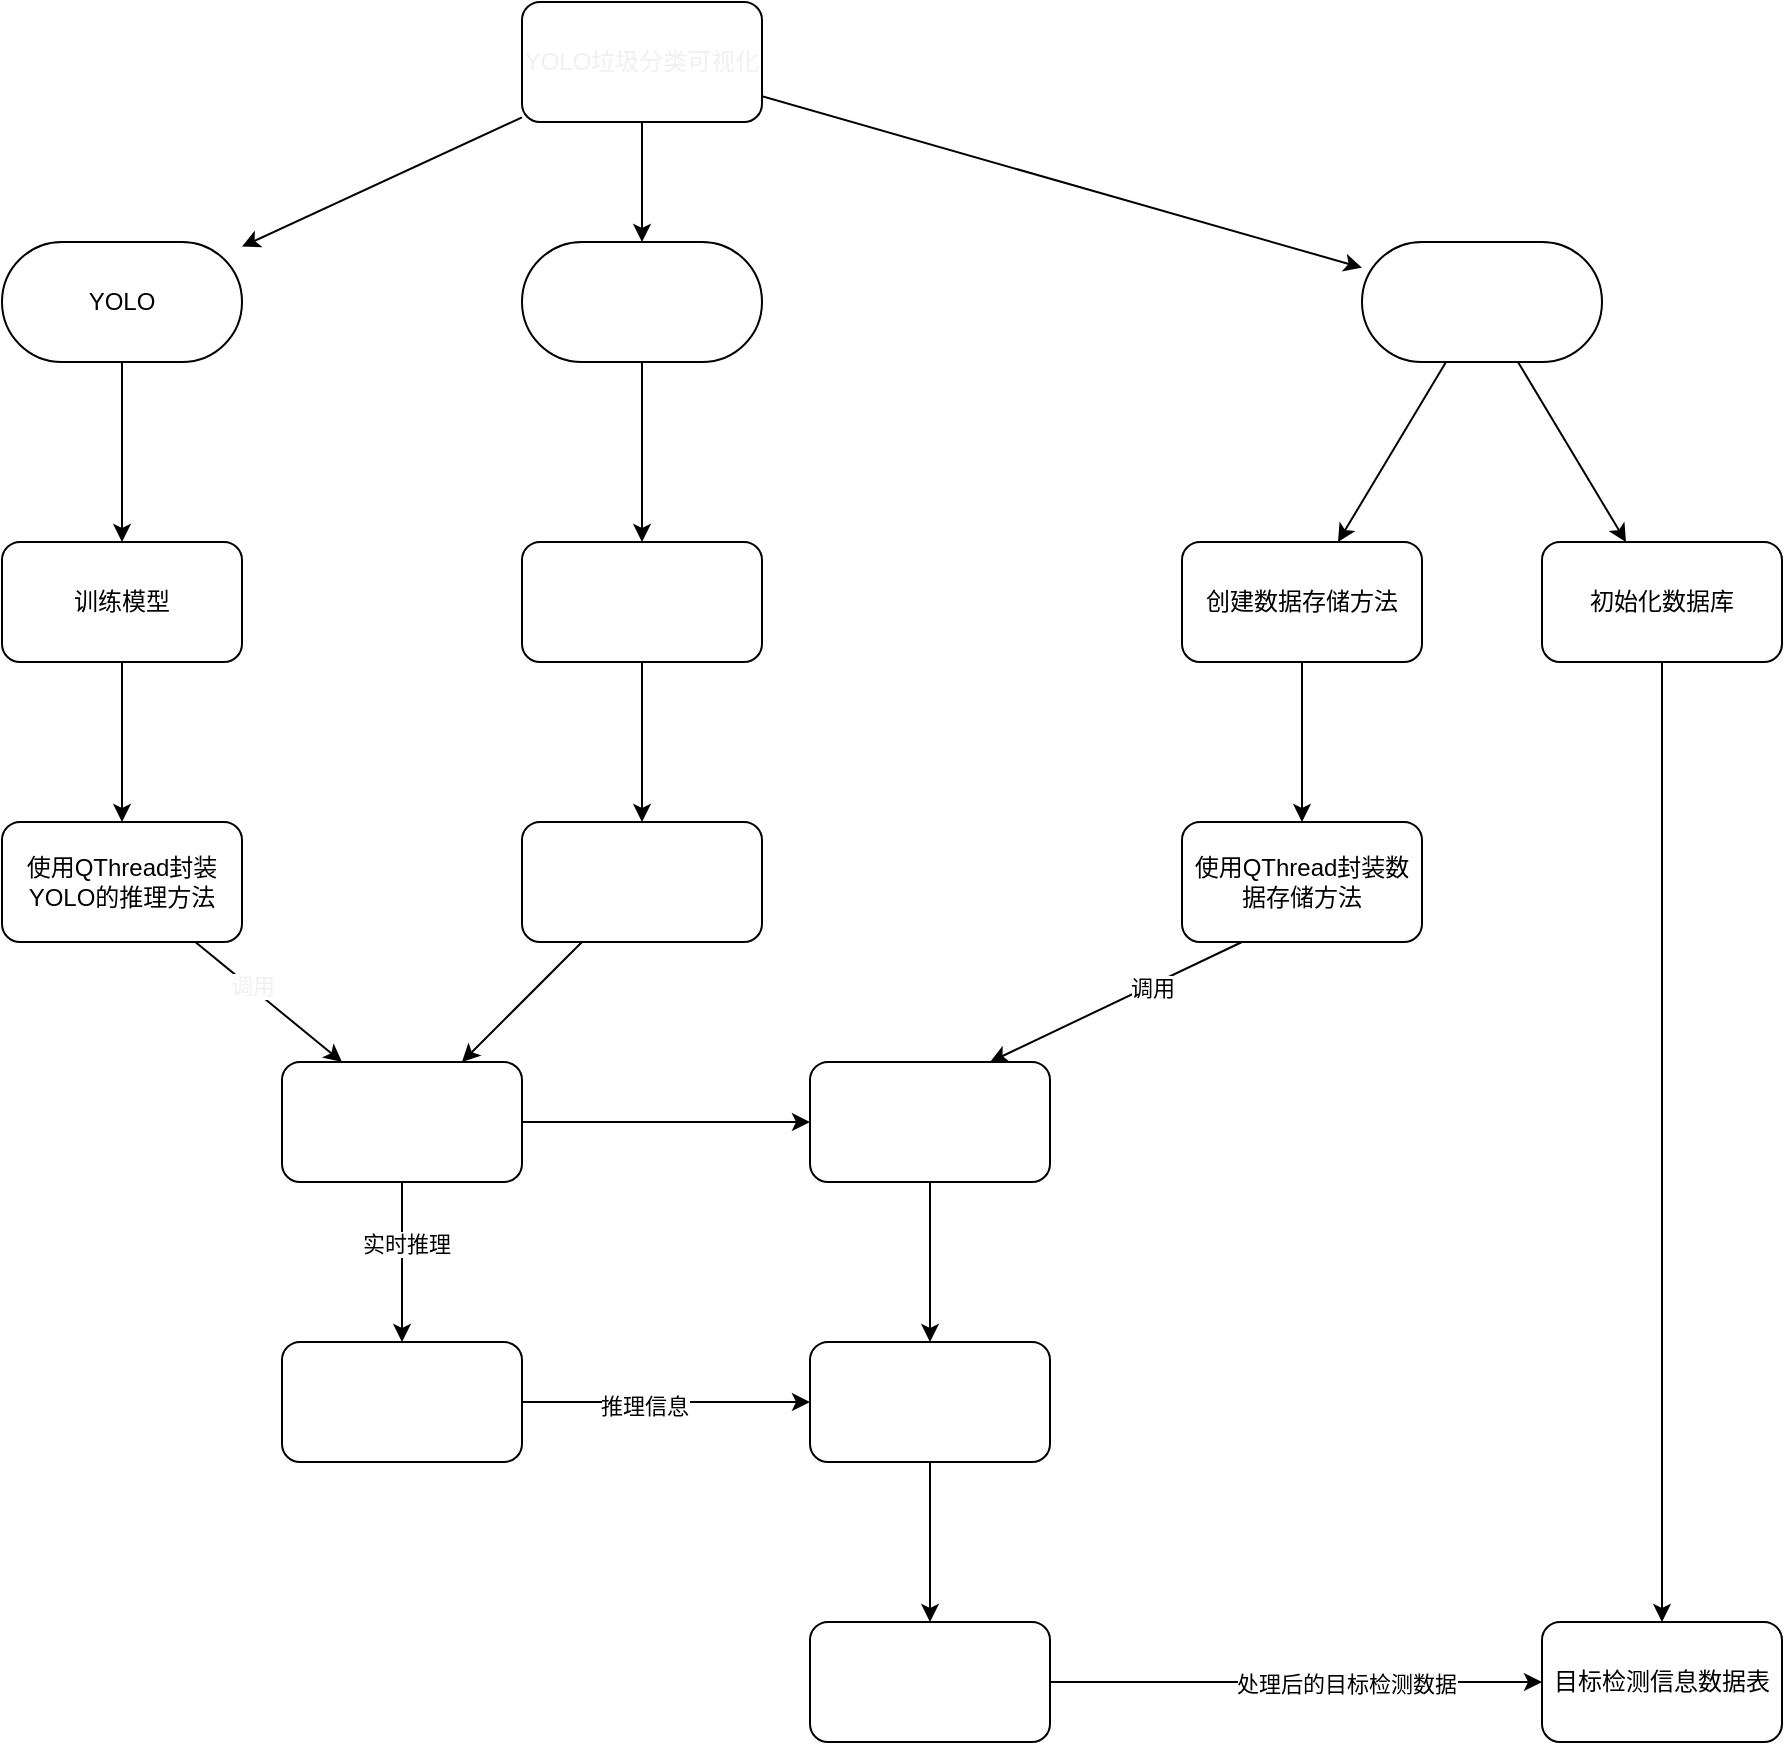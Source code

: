 <mxfile>
    <diagram id="VSE6AcKrzBix1ubeIogY" name="第 1 页">
        <mxGraphModel dx="1180" dy="951" grid="1" gridSize="10" guides="1" tooltips="1" connect="1" arrows="1" fold="1" page="1" pageScale="1" pageWidth="827" pageHeight="1169" math="0" shadow="0">
            <root>
                <mxCell id="0"/>
                <mxCell id="1" parent="0"/>
                <mxCell id="9" value="" style="edgeStyle=none;html=1;fontColor=#000000;" parent="1" source="2" target="8" edge="1">
                    <mxGeometry relative="1" as="geometry"/>
                </mxCell>
                <mxCell id="11" value="" style="edgeStyle=none;html=1;fontColor=#000000;verticalAlign=middle;" parent="1" source="2" target="10" edge="1">
                    <mxGeometry relative="1" as="geometry"/>
                </mxCell>
                <mxCell id="2" value="&lt;font&gt;YOLO垃圾分类可视化&lt;/font&gt;" style="rounded=1;whiteSpace=wrap;html=1;fontColor=#F0F0F0;" parent="1" vertex="1">
                    <mxGeometry x="270" y="90" width="120" height="60" as="geometry"/>
                </mxCell>
                <mxCell id="18" value="" style="edgeStyle=none;html=1;fontColor=#F0F0F0;" parent="1" source="3" target="17" edge="1">
                    <mxGeometry relative="1" as="geometry"/>
                </mxCell>
                <mxCell id="7" value="" style="endArrow=classic;html=1;fontColor=#000000;entryX=0.5;entryY=0;entryDx=0;entryDy=0;exitX=0.5;exitY=1;exitDx=0;exitDy=0;" parent="1" source="2" target="3" edge="1">
                    <mxGeometry width="50" height="50" relative="1" as="geometry">
                        <mxPoint x="240" y="220" as="sourcePoint"/>
                        <mxPoint x="290" y="170" as="targetPoint"/>
                    </mxGeometry>
                </mxCell>
                <mxCell id="3" value="UI" style="rounded=1;whiteSpace=wrap;html=1;fontColor=#FFFFFF;arcSize=50;" parent="1" vertex="1">
                    <mxGeometry x="270" y="210" width="120" height="60" as="geometry"/>
                </mxCell>
                <mxCell id="14" value="" style="edgeStyle=none;html=1;fontColor=#F0F0F0;" parent="1" source="8" target="13" edge="1">
                    <mxGeometry relative="1" as="geometry"/>
                </mxCell>
                <mxCell id="49" value="" style="edgeStyle=none;html=1;" edge="1" parent="1" source="8" target="48">
                    <mxGeometry relative="1" as="geometry"/>
                </mxCell>
                <mxCell id="8" value="&lt;font color=&quot;#ffffff&quot;&gt;数据库&lt;/font&gt;" style="whiteSpace=wrap;html=1;rounded=1;arcSize=50;" parent="1" vertex="1">
                    <mxGeometry x="690" y="210" width="120" height="60" as="geometry"/>
                </mxCell>
                <mxCell id="16" value="" style="edgeStyle=none;html=1;fontColor=#F0F0F0;" parent="1" source="10" target="15" edge="1">
                    <mxGeometry relative="1" as="geometry"/>
                </mxCell>
                <mxCell id="10" value="YOLO" style="whiteSpace=wrap;html=1;rounded=1;arcSize=50;" parent="1" vertex="1">
                    <mxGeometry x="10" y="210" width="120" height="60" as="geometry"/>
                </mxCell>
                <mxCell id="41" value="" style="edgeStyle=none;html=1;fontColor=#F0F0F0;" parent="1" source="13" target="40" edge="1">
                    <mxGeometry relative="1" as="geometry"/>
                </mxCell>
                <mxCell id="13" value="初始化数据库" style="whiteSpace=wrap;html=1;rounded=1;" parent="1" vertex="1">
                    <mxGeometry x="780" y="360" width="120" height="60" as="geometry"/>
                </mxCell>
                <mxCell id="20" value="" style="edgeStyle=none;html=1;fontColor=#F0F0F0;" parent="1" source="15" target="19" edge="1">
                    <mxGeometry relative="1" as="geometry"/>
                </mxCell>
                <mxCell id="15" value="训练模型" style="whiteSpace=wrap;html=1;rounded=1;" parent="1" vertex="1">
                    <mxGeometry x="10" y="360" width="120" height="60" as="geometry"/>
                </mxCell>
                <mxCell id="22" value="" style="edgeStyle=none;html=1;fontColor=#F0F0F0;" parent="1" source="17" target="21" edge="1">
                    <mxGeometry relative="1" as="geometry"/>
                </mxCell>
                <mxCell id="17" value="PYQT5实现可视化界面" style="whiteSpace=wrap;html=1;fontColor=#FFFFFF;rounded=1;" parent="1" vertex="1">
                    <mxGeometry x="270" y="360" width="120" height="60" as="geometry"/>
                </mxCell>
                <mxCell id="38" value="" style="edgeStyle=none;html=1;fontColor=#F0F0F0;entryX=0.25;entryY=0;entryDx=0;entryDy=0;" parent="1" source="19" target="45" edge="1">
                    <mxGeometry relative="1" as="geometry"/>
                </mxCell>
                <mxCell id="39" value="调用" style="edgeLabel;html=1;align=center;verticalAlign=middle;resizable=0;points=[];fontColor=#F0F0F0;" parent="38" vertex="1" connectable="0">
                    <mxGeometry x="-0.248" y="1" relative="1" as="geometry">
                        <mxPoint as="offset"/>
                    </mxGeometry>
                </mxCell>
                <mxCell id="19" value="使用QThread封装YOLO的推理方法" style="whiteSpace=wrap;html=1;rounded=1;" parent="1" vertex="1">
                    <mxGeometry x="10" y="500" width="120" height="60" as="geometry"/>
                </mxCell>
                <mxCell id="46" value="" style="edgeStyle=none;html=1;" edge="1" parent="1" source="21" target="45">
                    <mxGeometry relative="1" as="geometry"/>
                </mxCell>
                <mxCell id="21" value="信息推理信息" style="whiteSpace=wrap;html=1;fontColor=#FFFFFF;rounded=1;" parent="1" vertex="1">
                    <mxGeometry x="270" y="500" width="120" height="60" as="geometry"/>
                </mxCell>
                <mxCell id="40" value="目标检测信息数据表" style="whiteSpace=wrap;html=1;rounded=1;" parent="1" vertex="1">
                    <mxGeometry x="780" y="900" width="120" height="60" as="geometry"/>
                </mxCell>
                <mxCell id="59" value="" style="edgeStyle=none;html=1;" edge="1" parent="1" source="43" target="58">
                    <mxGeometry relative="1" as="geometry"/>
                </mxCell>
                <mxCell id="43" value="启用数据处理子线程" style="whiteSpace=wrap;html=1;fontColor=#FFFFFF;rounded=1;" vertex="1" parent="1">
                    <mxGeometry x="414" y="620" width="120" height="60" as="geometry"/>
                </mxCell>
                <mxCell id="56" value="" style="edgeStyle=none;html=1;" edge="1" parent="1" source="45" target="55">
                    <mxGeometry relative="1" as="geometry"/>
                </mxCell>
                <mxCell id="57" value="实时推理" style="edgeLabel;html=1;align=center;verticalAlign=middle;resizable=0;points=[];" vertex="1" connectable="0" parent="56">
                    <mxGeometry x="-0.242" y="2" relative="1" as="geometry">
                        <mxPoint as="offset"/>
                    </mxGeometry>
                </mxCell>
                <mxCell id="71" style="edgeStyle=none;html=1;exitX=1;exitY=0.5;exitDx=0;exitDy=0;entryX=0;entryY=0.5;entryDx=0;entryDy=0;" edge="1" parent="1" source="45" target="43">
                    <mxGeometry relative="1" as="geometry"/>
                </mxCell>
                <mxCell id="45" value="启用推理子线程" style="whiteSpace=wrap;html=1;fontColor=#FFFFFF;rounded=1;" vertex="1" parent="1">
                    <mxGeometry x="150" y="620" width="120" height="60" as="geometry"/>
                </mxCell>
                <mxCell id="51" value="" style="edgeStyle=none;html=1;" edge="1" parent="1" source="48" target="50">
                    <mxGeometry relative="1" as="geometry"/>
                </mxCell>
                <mxCell id="48" value="创建数据存储方法" style="whiteSpace=wrap;html=1;rounded=1;" vertex="1" parent="1">
                    <mxGeometry x="600" y="360" width="120" height="60" as="geometry"/>
                </mxCell>
                <mxCell id="50" value="&lt;span&gt;使用QThread封装数据存储方法&lt;/span&gt;" style="whiteSpace=wrap;html=1;rounded=1;" vertex="1" parent="1">
                    <mxGeometry x="600" y="500" width="120" height="60" as="geometry"/>
                </mxCell>
                <mxCell id="52" value="" style="endArrow=classic;html=1;entryX=0.75;entryY=0;entryDx=0;entryDy=0;exitX=0.25;exitY=1;exitDx=0;exitDy=0;" edge="1" parent="1" source="50" target="43">
                    <mxGeometry width="50" height="50" relative="1" as="geometry">
                        <mxPoint x="400" y="410" as="sourcePoint"/>
                        <mxPoint x="450" y="360" as="targetPoint"/>
                    </mxGeometry>
                </mxCell>
                <mxCell id="70" value="调用" style="edgeLabel;html=1;align=center;verticalAlign=middle;resizable=0;points=[];" vertex="1" connectable="0" parent="52">
                    <mxGeometry x="-0.272" y="1" relative="1" as="geometry">
                        <mxPoint as="offset"/>
                    </mxGeometry>
                </mxCell>
                <mxCell id="60" style="edgeStyle=none;html=1;" edge="1" parent="1" source="55" target="58">
                    <mxGeometry relative="1" as="geometry"/>
                </mxCell>
                <mxCell id="61" value="推理信息" style="edgeLabel;html=1;align=center;verticalAlign=middle;resizable=0;points=[];" vertex="1" connectable="0" parent="60">
                    <mxGeometry x="-0.155" y="-2" relative="1" as="geometry">
                        <mxPoint as="offset"/>
                    </mxGeometry>
                </mxCell>
                <mxCell id="55" value="推理结果" style="whiteSpace=wrap;html=1;fontColor=#FFFFFF;rounded=1;" vertex="1" parent="1">
                    <mxGeometry x="150" y="760" width="120" height="60" as="geometry"/>
                </mxCell>
                <mxCell id="65" value="" style="edgeStyle=none;html=1;" edge="1" parent="1" source="58" target="64">
                    <mxGeometry relative="1" as="geometry"/>
                </mxCell>
                <mxCell id="58" value="数据处理子线程" style="whiteSpace=wrap;html=1;fontColor=#FFFFFF;rounded=1;" vertex="1" parent="1">
                    <mxGeometry x="414" y="760" width="120" height="60" as="geometry"/>
                </mxCell>
                <mxCell id="68" value="" style="edgeStyle=none;html=1;entryX=0;entryY=0.5;entryDx=0;entryDy=0;" edge="1" parent="1" source="64" target="40">
                    <mxGeometry relative="1" as="geometry">
                        <mxPoint x="474" y="1040" as="targetPoint"/>
                    </mxGeometry>
                </mxCell>
                <mxCell id="69" value="处理后的目标检测数据" style="edgeLabel;html=1;align=center;verticalAlign=middle;resizable=0;points=[];" vertex="1" connectable="0" parent="68">
                    <mxGeometry x="0.192" y="-1" relative="1" as="geometry">
                        <mxPoint x="1" as="offset"/>
                    </mxGeometry>
                </mxCell>
                <mxCell id="64" value="根据目标的坐标变化幅度来判断是否为同一目标" style="whiteSpace=wrap;html=1;fontColor=#FFFFFF;rounded=1;" vertex="1" parent="1">
                    <mxGeometry x="414" y="900" width="120" height="60" as="geometry"/>
                </mxCell>
            </root>
        </mxGraphModel>
    </diagram>
</mxfile>